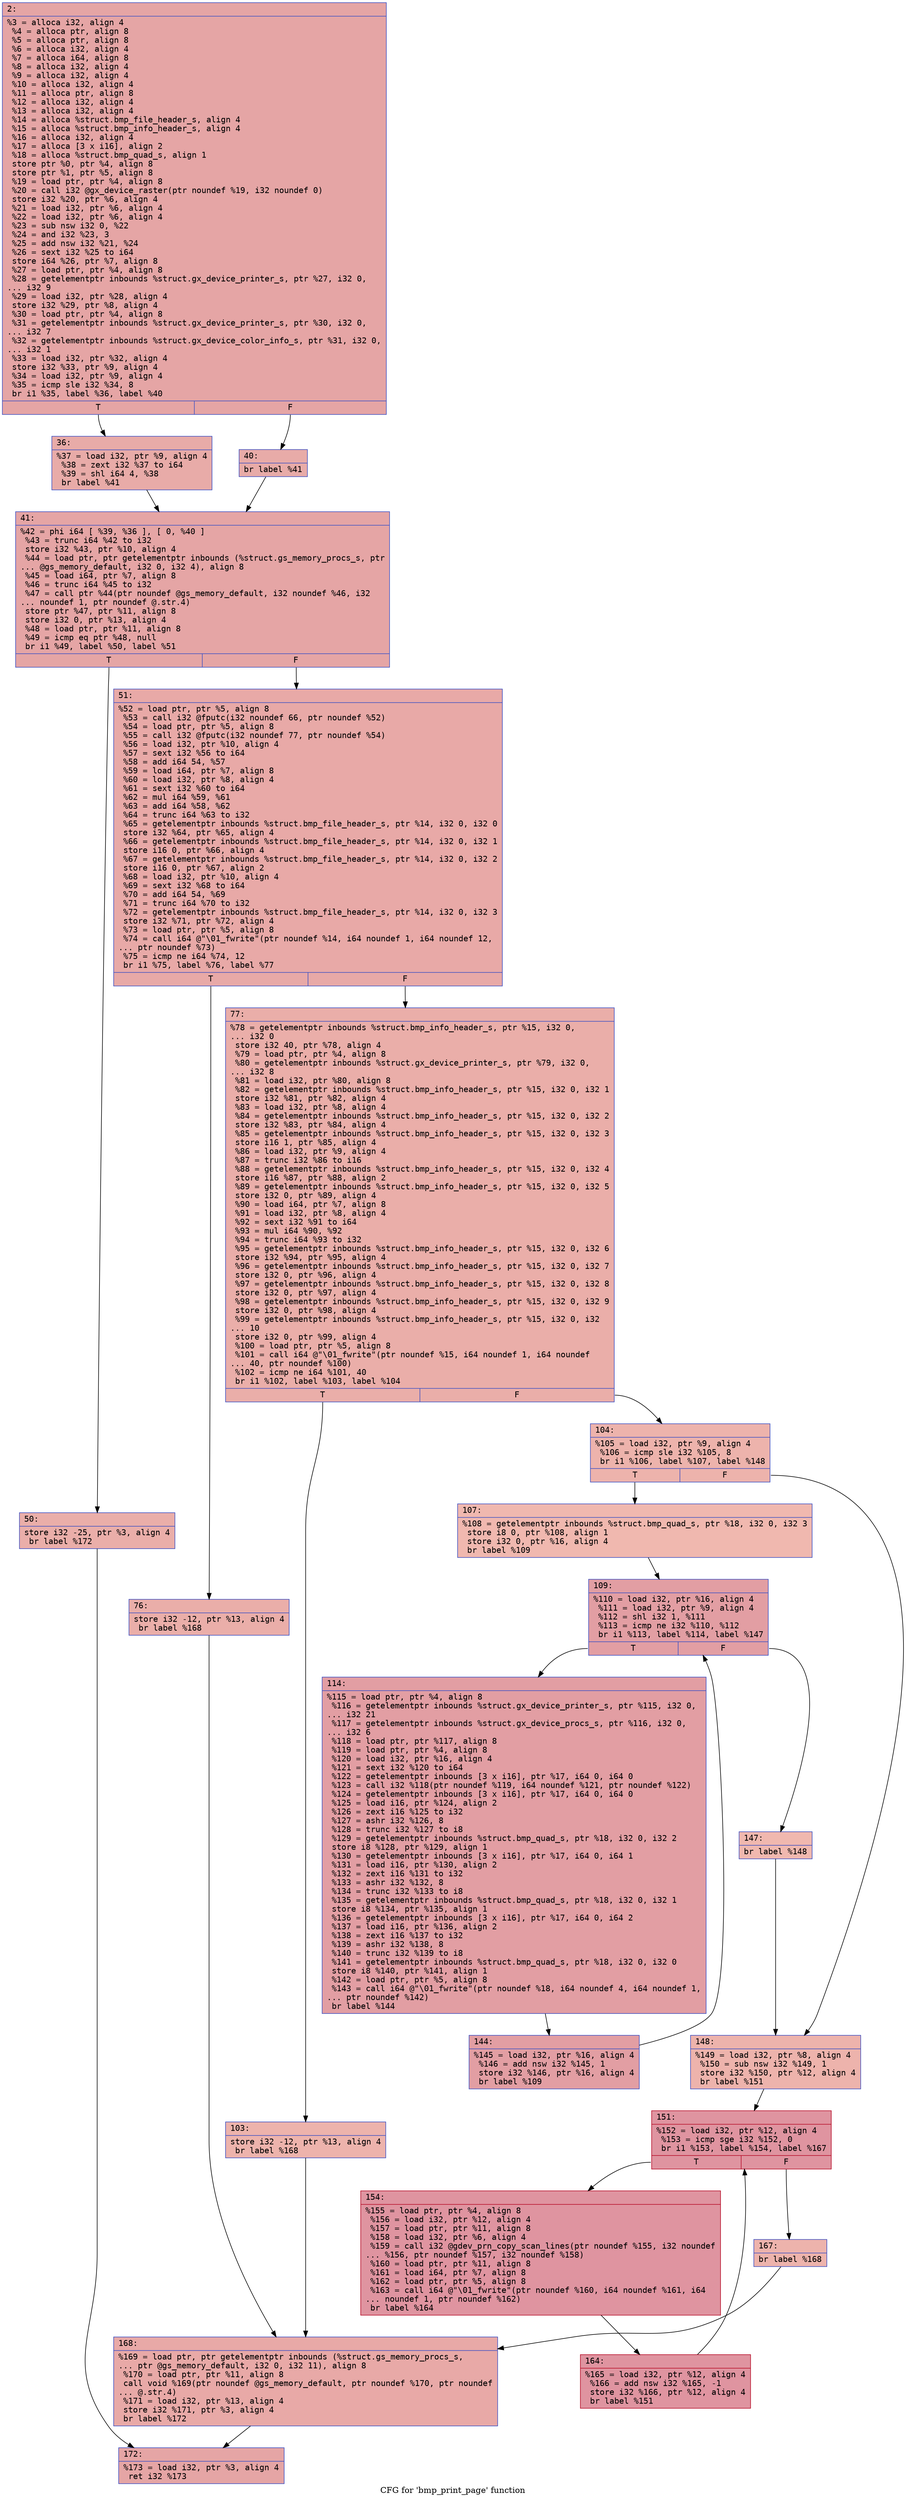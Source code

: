 digraph "CFG for 'bmp_print_page' function" {
	label="CFG for 'bmp_print_page' function";

	Node0x6000015142d0 [shape=record,color="#3d50c3ff", style=filled, fillcolor="#c5333470" fontname="Courier",label="{2:\l|  %3 = alloca i32, align 4\l  %4 = alloca ptr, align 8\l  %5 = alloca ptr, align 8\l  %6 = alloca i32, align 4\l  %7 = alloca i64, align 8\l  %8 = alloca i32, align 4\l  %9 = alloca i32, align 4\l  %10 = alloca i32, align 4\l  %11 = alloca ptr, align 8\l  %12 = alloca i32, align 4\l  %13 = alloca i32, align 4\l  %14 = alloca %struct.bmp_file_header_s, align 4\l  %15 = alloca %struct.bmp_info_header_s, align 4\l  %16 = alloca i32, align 4\l  %17 = alloca [3 x i16], align 2\l  %18 = alloca %struct.bmp_quad_s, align 1\l  store ptr %0, ptr %4, align 8\l  store ptr %1, ptr %5, align 8\l  %19 = load ptr, ptr %4, align 8\l  %20 = call i32 @gx_device_raster(ptr noundef %19, i32 noundef 0)\l  store i32 %20, ptr %6, align 4\l  %21 = load i32, ptr %6, align 4\l  %22 = load i32, ptr %6, align 4\l  %23 = sub nsw i32 0, %22\l  %24 = and i32 %23, 3\l  %25 = add nsw i32 %21, %24\l  %26 = sext i32 %25 to i64\l  store i64 %26, ptr %7, align 8\l  %27 = load ptr, ptr %4, align 8\l  %28 = getelementptr inbounds %struct.gx_device_printer_s, ptr %27, i32 0,\l... i32 9\l  %29 = load i32, ptr %28, align 4\l  store i32 %29, ptr %8, align 4\l  %30 = load ptr, ptr %4, align 8\l  %31 = getelementptr inbounds %struct.gx_device_printer_s, ptr %30, i32 0,\l... i32 7\l  %32 = getelementptr inbounds %struct.gx_device_color_info_s, ptr %31, i32 0,\l... i32 1\l  %33 = load i32, ptr %32, align 4\l  store i32 %33, ptr %9, align 4\l  %34 = load i32, ptr %9, align 4\l  %35 = icmp sle i32 %34, 8\l  br i1 %35, label %36, label %40\l|{<s0>T|<s1>F}}"];
	Node0x6000015142d0:s0 -> Node0x600001514320[tooltip="2 -> 36\nProbability 50.00%" ];
	Node0x6000015142d0:s1 -> Node0x600001514370[tooltip="2 -> 40\nProbability 50.00%" ];
	Node0x600001514320 [shape=record,color="#3d50c3ff", style=filled, fillcolor="#cc403a70" fontname="Courier",label="{36:\l|  %37 = load i32, ptr %9, align 4\l  %38 = zext i32 %37 to i64\l  %39 = shl i64 4, %38\l  br label %41\l}"];
	Node0x600001514320 -> Node0x6000015143c0[tooltip="36 -> 41\nProbability 100.00%" ];
	Node0x600001514370 [shape=record,color="#3d50c3ff", style=filled, fillcolor="#cc403a70" fontname="Courier",label="{40:\l|  br label %41\l}"];
	Node0x600001514370 -> Node0x6000015143c0[tooltip="40 -> 41\nProbability 100.00%" ];
	Node0x6000015143c0 [shape=record,color="#3d50c3ff", style=filled, fillcolor="#c5333470" fontname="Courier",label="{41:\l|  %42 = phi i64 [ %39, %36 ], [ 0, %40 ]\l  %43 = trunc i64 %42 to i32\l  store i32 %43, ptr %10, align 4\l  %44 = load ptr, ptr getelementptr inbounds (%struct.gs_memory_procs_s, ptr\l... @gs_memory_default, i32 0, i32 4), align 8\l  %45 = load i64, ptr %7, align 8\l  %46 = trunc i64 %45 to i32\l  %47 = call ptr %44(ptr noundef @gs_memory_default, i32 noundef %46, i32\l... noundef 1, ptr noundef @.str.4)\l  store ptr %47, ptr %11, align 8\l  store i32 0, ptr %13, align 4\l  %48 = load ptr, ptr %11, align 8\l  %49 = icmp eq ptr %48, null\l  br i1 %49, label %50, label %51\l|{<s0>T|<s1>F}}"];
	Node0x6000015143c0:s0 -> Node0x600001514410[tooltip="41 -> 50\nProbability 37.50%" ];
	Node0x6000015143c0:s1 -> Node0x600001514460[tooltip="41 -> 51\nProbability 62.50%" ];
	Node0x600001514410 [shape=record,color="#3d50c3ff", style=filled, fillcolor="#d0473d70" fontname="Courier",label="{50:\l|  store i32 -25, ptr %3, align 4\l  br label %172\l}"];
	Node0x600001514410 -> Node0x600001514960[tooltip="50 -> 172\nProbability 100.00%" ];
	Node0x600001514460 [shape=record,color="#3d50c3ff", style=filled, fillcolor="#ca3b3770" fontname="Courier",label="{51:\l|  %52 = load ptr, ptr %5, align 8\l  %53 = call i32 @fputc(i32 noundef 66, ptr noundef %52)\l  %54 = load ptr, ptr %5, align 8\l  %55 = call i32 @fputc(i32 noundef 77, ptr noundef %54)\l  %56 = load i32, ptr %10, align 4\l  %57 = sext i32 %56 to i64\l  %58 = add i64 54, %57\l  %59 = load i64, ptr %7, align 8\l  %60 = load i32, ptr %8, align 4\l  %61 = sext i32 %60 to i64\l  %62 = mul i64 %59, %61\l  %63 = add i64 %58, %62\l  %64 = trunc i64 %63 to i32\l  %65 = getelementptr inbounds %struct.bmp_file_header_s, ptr %14, i32 0, i32 0\l  store i32 %64, ptr %65, align 4\l  %66 = getelementptr inbounds %struct.bmp_file_header_s, ptr %14, i32 0, i32 1\l  store i16 0, ptr %66, align 4\l  %67 = getelementptr inbounds %struct.bmp_file_header_s, ptr %14, i32 0, i32 2\l  store i16 0, ptr %67, align 2\l  %68 = load i32, ptr %10, align 4\l  %69 = sext i32 %68 to i64\l  %70 = add i64 54, %69\l  %71 = trunc i64 %70 to i32\l  %72 = getelementptr inbounds %struct.bmp_file_header_s, ptr %14, i32 0, i32 3\l  store i32 %71, ptr %72, align 4\l  %73 = load ptr, ptr %5, align 8\l  %74 = call i64 @\"\\01_fwrite\"(ptr noundef %14, i64 noundef 1, i64 noundef 12,\l... ptr noundef %73)\l  %75 = icmp ne i64 %74, 12\l  br i1 %75, label %76, label %77\l|{<s0>T|<s1>F}}"];
	Node0x600001514460:s0 -> Node0x6000015144b0[tooltip="51 -> 76\nProbability 50.00%" ];
	Node0x600001514460:s1 -> Node0x600001514500[tooltip="51 -> 77\nProbability 50.00%" ];
	Node0x6000015144b0 [shape=record,color="#3d50c3ff", style=filled, fillcolor="#d0473d70" fontname="Courier",label="{76:\l|  store i32 -12, ptr %13, align 4\l  br label %168\l}"];
	Node0x6000015144b0 -> Node0x600001514910[tooltip="76 -> 168\nProbability 100.00%" ];
	Node0x600001514500 [shape=record,color="#3d50c3ff", style=filled, fillcolor="#d0473d70" fontname="Courier",label="{77:\l|  %78 = getelementptr inbounds %struct.bmp_info_header_s, ptr %15, i32 0,\l... i32 0\l  store i32 40, ptr %78, align 4\l  %79 = load ptr, ptr %4, align 8\l  %80 = getelementptr inbounds %struct.gx_device_printer_s, ptr %79, i32 0,\l... i32 8\l  %81 = load i32, ptr %80, align 8\l  %82 = getelementptr inbounds %struct.bmp_info_header_s, ptr %15, i32 0, i32 1\l  store i32 %81, ptr %82, align 4\l  %83 = load i32, ptr %8, align 4\l  %84 = getelementptr inbounds %struct.bmp_info_header_s, ptr %15, i32 0, i32 2\l  store i32 %83, ptr %84, align 4\l  %85 = getelementptr inbounds %struct.bmp_info_header_s, ptr %15, i32 0, i32 3\l  store i16 1, ptr %85, align 4\l  %86 = load i32, ptr %9, align 4\l  %87 = trunc i32 %86 to i16\l  %88 = getelementptr inbounds %struct.bmp_info_header_s, ptr %15, i32 0, i32 4\l  store i16 %87, ptr %88, align 2\l  %89 = getelementptr inbounds %struct.bmp_info_header_s, ptr %15, i32 0, i32 5\l  store i32 0, ptr %89, align 4\l  %90 = load i64, ptr %7, align 8\l  %91 = load i32, ptr %8, align 4\l  %92 = sext i32 %91 to i64\l  %93 = mul i64 %90, %92\l  %94 = trunc i64 %93 to i32\l  %95 = getelementptr inbounds %struct.bmp_info_header_s, ptr %15, i32 0, i32 6\l  store i32 %94, ptr %95, align 4\l  %96 = getelementptr inbounds %struct.bmp_info_header_s, ptr %15, i32 0, i32 7\l  store i32 0, ptr %96, align 4\l  %97 = getelementptr inbounds %struct.bmp_info_header_s, ptr %15, i32 0, i32 8\l  store i32 0, ptr %97, align 4\l  %98 = getelementptr inbounds %struct.bmp_info_header_s, ptr %15, i32 0, i32 9\l  store i32 0, ptr %98, align 4\l  %99 = getelementptr inbounds %struct.bmp_info_header_s, ptr %15, i32 0, i32\l... 10\l  store i32 0, ptr %99, align 4\l  %100 = load ptr, ptr %5, align 8\l  %101 = call i64 @\"\\01_fwrite\"(ptr noundef %15, i64 noundef 1, i64 noundef\l... 40, ptr noundef %100)\l  %102 = icmp ne i64 %101, 40\l  br i1 %102, label %103, label %104\l|{<s0>T|<s1>F}}"];
	Node0x600001514500:s0 -> Node0x600001514550[tooltip="77 -> 103\nProbability 50.00%" ];
	Node0x600001514500:s1 -> Node0x6000015145a0[tooltip="77 -> 104\nProbability 50.00%" ];
	Node0x600001514550 [shape=record,color="#3d50c3ff", style=filled, fillcolor="#d6524470" fontname="Courier",label="{103:\l|  store i32 -12, ptr %13, align 4\l  br label %168\l}"];
	Node0x600001514550 -> Node0x600001514910[tooltip="103 -> 168\nProbability 100.00%" ];
	Node0x6000015145a0 [shape=record,color="#3d50c3ff", style=filled, fillcolor="#d6524470" fontname="Courier",label="{104:\l|  %105 = load i32, ptr %9, align 4\l  %106 = icmp sle i32 %105, 8\l  br i1 %106, label %107, label %148\l|{<s0>T|<s1>F}}"];
	Node0x6000015145a0:s0 -> Node0x6000015145f0[tooltip="104 -> 107\nProbability 50.00%" ];
	Node0x6000015145a0:s1 -> Node0x600001514780[tooltip="104 -> 148\nProbability 50.00%" ];
	Node0x6000015145f0 [shape=record,color="#3d50c3ff", style=filled, fillcolor="#dc5d4a70" fontname="Courier",label="{107:\l|  %108 = getelementptr inbounds %struct.bmp_quad_s, ptr %18, i32 0, i32 3\l  store i8 0, ptr %108, align 1\l  store i32 0, ptr %16, align 4\l  br label %109\l}"];
	Node0x6000015145f0 -> Node0x600001514640[tooltip="107 -> 109\nProbability 100.00%" ];
	Node0x600001514640 [shape=record,color="#3d50c3ff", style=filled, fillcolor="#be242e70" fontname="Courier",label="{109:\l|  %110 = load i32, ptr %16, align 4\l  %111 = load i32, ptr %9, align 4\l  %112 = shl i32 1, %111\l  %113 = icmp ne i32 %110, %112\l  br i1 %113, label %114, label %147\l|{<s0>T|<s1>F}}"];
	Node0x600001514640:s0 -> Node0x600001514690[tooltip="109 -> 114\nProbability 96.88%" ];
	Node0x600001514640:s1 -> Node0x600001514730[tooltip="109 -> 147\nProbability 3.12%" ];
	Node0x600001514690 [shape=record,color="#3d50c3ff", style=filled, fillcolor="#be242e70" fontname="Courier",label="{114:\l|  %115 = load ptr, ptr %4, align 8\l  %116 = getelementptr inbounds %struct.gx_device_printer_s, ptr %115, i32 0,\l... i32 21\l  %117 = getelementptr inbounds %struct.gx_device_procs_s, ptr %116, i32 0,\l... i32 6\l  %118 = load ptr, ptr %117, align 8\l  %119 = load ptr, ptr %4, align 8\l  %120 = load i32, ptr %16, align 4\l  %121 = sext i32 %120 to i64\l  %122 = getelementptr inbounds [3 x i16], ptr %17, i64 0, i64 0\l  %123 = call i32 %118(ptr noundef %119, i64 noundef %121, ptr noundef %122)\l  %124 = getelementptr inbounds [3 x i16], ptr %17, i64 0, i64 0\l  %125 = load i16, ptr %124, align 2\l  %126 = zext i16 %125 to i32\l  %127 = ashr i32 %126, 8\l  %128 = trunc i32 %127 to i8\l  %129 = getelementptr inbounds %struct.bmp_quad_s, ptr %18, i32 0, i32 2\l  store i8 %128, ptr %129, align 1\l  %130 = getelementptr inbounds [3 x i16], ptr %17, i64 0, i64 1\l  %131 = load i16, ptr %130, align 2\l  %132 = zext i16 %131 to i32\l  %133 = ashr i32 %132, 8\l  %134 = trunc i32 %133 to i8\l  %135 = getelementptr inbounds %struct.bmp_quad_s, ptr %18, i32 0, i32 1\l  store i8 %134, ptr %135, align 1\l  %136 = getelementptr inbounds [3 x i16], ptr %17, i64 0, i64 2\l  %137 = load i16, ptr %136, align 2\l  %138 = zext i16 %137 to i32\l  %139 = ashr i32 %138, 8\l  %140 = trunc i32 %139 to i8\l  %141 = getelementptr inbounds %struct.bmp_quad_s, ptr %18, i32 0, i32 0\l  store i8 %140, ptr %141, align 1\l  %142 = load ptr, ptr %5, align 8\l  %143 = call i64 @\"\\01_fwrite\"(ptr noundef %18, i64 noundef 4, i64 noundef 1,\l... ptr noundef %142)\l  br label %144\l}"];
	Node0x600001514690 -> Node0x6000015146e0[tooltip="114 -> 144\nProbability 100.00%" ];
	Node0x6000015146e0 [shape=record,color="#3d50c3ff", style=filled, fillcolor="#be242e70" fontname="Courier",label="{144:\l|  %145 = load i32, ptr %16, align 4\l  %146 = add nsw i32 %145, 1\l  store i32 %146, ptr %16, align 4\l  br label %109\l}"];
	Node0x6000015146e0 -> Node0x600001514640[tooltip="144 -> 109\nProbability 100.00%" ];
	Node0x600001514730 [shape=record,color="#3d50c3ff", style=filled, fillcolor="#dc5d4a70" fontname="Courier",label="{147:\l|  br label %148\l}"];
	Node0x600001514730 -> Node0x600001514780[tooltip="147 -> 148\nProbability 100.00%" ];
	Node0x600001514780 [shape=record,color="#3d50c3ff", style=filled, fillcolor="#d6524470" fontname="Courier",label="{148:\l|  %149 = load i32, ptr %8, align 4\l  %150 = sub nsw i32 %149, 1\l  store i32 %150, ptr %12, align 4\l  br label %151\l}"];
	Node0x600001514780 -> Node0x6000015147d0[tooltip="148 -> 151\nProbability 100.00%" ];
	Node0x6000015147d0 [shape=record,color="#b70d28ff", style=filled, fillcolor="#b70d2870" fontname="Courier",label="{151:\l|  %152 = load i32, ptr %12, align 4\l  %153 = icmp sge i32 %152, 0\l  br i1 %153, label %154, label %167\l|{<s0>T|<s1>F}}"];
	Node0x6000015147d0:s0 -> Node0x600001514820[tooltip="151 -> 154\nProbability 96.88%" ];
	Node0x6000015147d0:s1 -> Node0x6000015148c0[tooltip="151 -> 167\nProbability 3.12%" ];
	Node0x600001514820 [shape=record,color="#b70d28ff", style=filled, fillcolor="#b70d2870" fontname="Courier",label="{154:\l|  %155 = load ptr, ptr %4, align 8\l  %156 = load i32, ptr %12, align 4\l  %157 = load ptr, ptr %11, align 8\l  %158 = load i32, ptr %6, align 4\l  %159 = call i32 @gdev_prn_copy_scan_lines(ptr noundef %155, i32 noundef\l... %156, ptr noundef %157, i32 noundef %158)\l  %160 = load ptr, ptr %11, align 8\l  %161 = load i64, ptr %7, align 8\l  %162 = load ptr, ptr %5, align 8\l  %163 = call i64 @\"\\01_fwrite\"(ptr noundef %160, i64 noundef %161, i64\l... noundef 1, ptr noundef %162)\l  br label %164\l}"];
	Node0x600001514820 -> Node0x600001514870[tooltip="154 -> 164\nProbability 100.00%" ];
	Node0x600001514870 [shape=record,color="#b70d28ff", style=filled, fillcolor="#b70d2870" fontname="Courier",label="{164:\l|  %165 = load i32, ptr %12, align 4\l  %166 = add nsw i32 %165, -1\l  store i32 %166, ptr %12, align 4\l  br label %151\l}"];
	Node0x600001514870 -> Node0x6000015147d0[tooltip="164 -> 151\nProbability 100.00%" ];
	Node0x6000015148c0 [shape=record,color="#3d50c3ff", style=filled, fillcolor="#d6524470" fontname="Courier",label="{167:\l|  br label %168\l}"];
	Node0x6000015148c0 -> Node0x600001514910[tooltip="167 -> 168\nProbability 100.00%" ];
	Node0x600001514910 [shape=record,color="#3d50c3ff", style=filled, fillcolor="#ca3b3770" fontname="Courier",label="{168:\l|  %169 = load ptr, ptr getelementptr inbounds (%struct.gs_memory_procs_s,\l... ptr @gs_memory_default, i32 0, i32 11), align 8\l  %170 = load ptr, ptr %11, align 8\l  call void %169(ptr noundef @gs_memory_default, ptr noundef %170, ptr noundef\l... @.str.4)\l  %171 = load i32, ptr %13, align 4\l  store i32 %171, ptr %3, align 4\l  br label %172\l}"];
	Node0x600001514910 -> Node0x600001514960[tooltip="168 -> 172\nProbability 100.00%" ];
	Node0x600001514960 [shape=record,color="#3d50c3ff", style=filled, fillcolor="#c5333470" fontname="Courier",label="{172:\l|  %173 = load i32, ptr %3, align 4\l  ret i32 %173\l}"];
}
